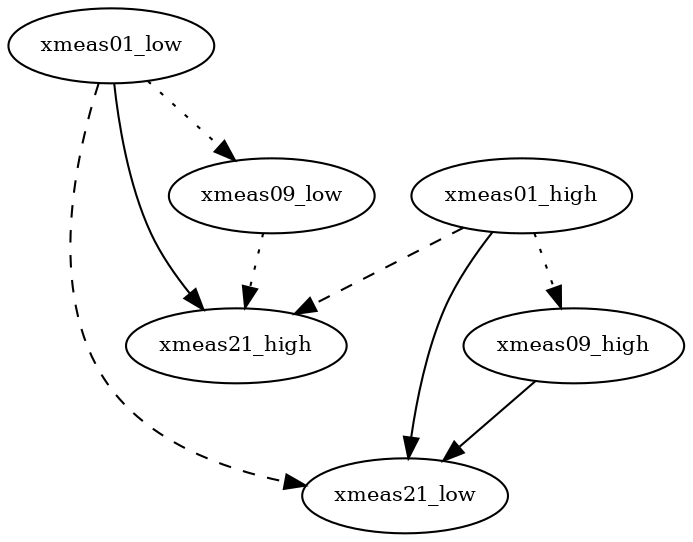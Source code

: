 digraph {
	0 [label=xmeas01_low fontsize=10 shape=oval width=0]
	4 [label=xmeas09_low fontsize=10 shape=oval width=0]
	5 [label=xmeas21_low fontsize=10 shape=oval width=0]
	6 [label=xmeas01_high fontsize=10 shape=oval width=0]
	10 [label=xmeas09_high fontsize=10 shape=oval width=0]
	11 [label=xmeas21_high fontsize=10 shape=oval width=0]
	0 -> 4 [label="" style=dotted weight=5]
	0 -> 5 [label="" style=dashed weight=5]
	6 -> 5 [label="" style=solid weight=5]
	10 -> 5 [label="" style=solid weight=5]
	6 -> 10 [label="" style=dotted weight=5]
	0 -> 11 [label="" style=solid weight=5]
	4 -> 11 [label="" style=dotted weight=5]
	6 -> 11 [label="" style=dashed weight=5]
}

